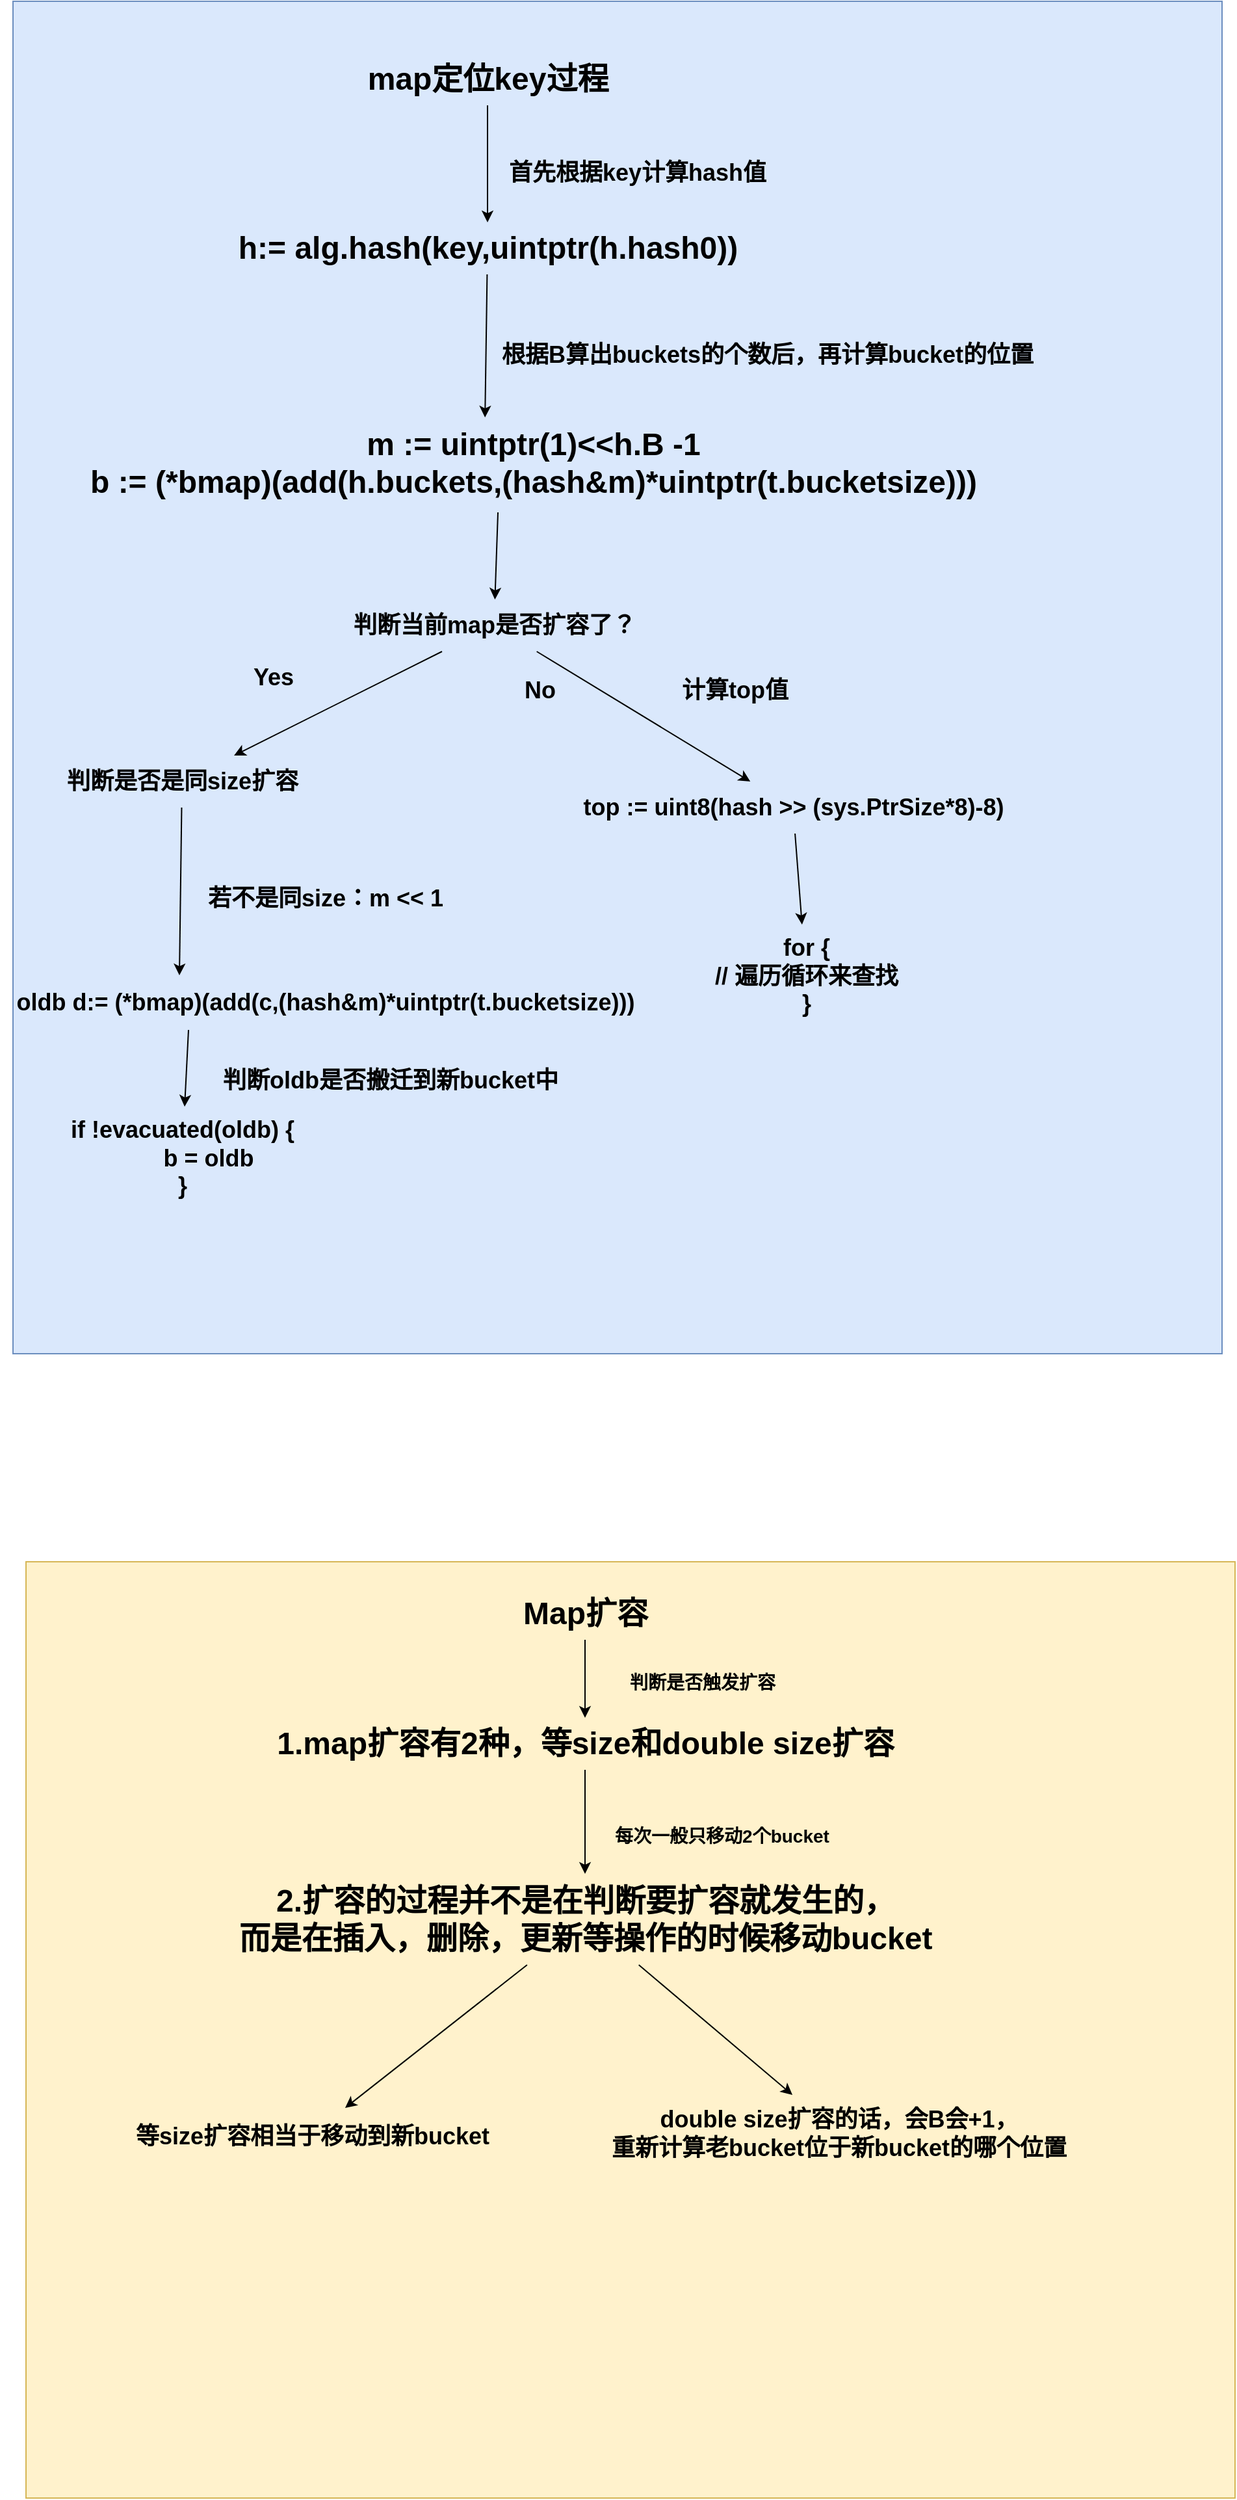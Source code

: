 <mxfile version="20.5.3" type="embed"><diagram name="Page-1" id="LpzNjsjSlAp0MfS5wQbg"><mxGraphModel dx="1806" dy="581" grid="1" gridSize="10" guides="1" tooltips="1" connect="1" arrows="1" fold="1" page="1" pageScale="1" pageWidth="850" pageHeight="1100" math="0" shadow="0"><root><mxCell id="0"/><mxCell id="1" parent="0"/><mxCell id="14" value="" style="rounded=0;whiteSpace=wrap;html=1;fontSize=18;fillColor=#dae8fc;strokeColor=#6c8ebf;" parent="1" vertex="1"><mxGeometry y="10" width="930" height="1040" as="geometry"/></mxCell><mxCell id="8" style="edgeStyle=orthogonalEdgeStyle;rounded=0;orthogonalLoop=1;jettySize=auto;html=1;fontSize=24;" parent="1" source="3" target="7" edge="1"><mxGeometry relative="1" as="geometry"/></mxCell><mxCell id="3" value="&lt;b&gt;&lt;font style=&quot;font-size: 24px;&quot;&gt;map定位key过程&lt;/font&gt;&lt;/b&gt;" style="text;html=1;resizable=0;autosize=1;align=center;verticalAlign=middle;points=[];fillColor=none;strokeColor=none;rounded=0;" parent="1" vertex="1"><mxGeometry x="260" y="50" width="210" height="40" as="geometry"/></mxCell><mxCell id="12" style="rounded=0;orthogonalLoop=1;jettySize=auto;html=1;entryX=0.448;entryY=0;entryDx=0;entryDy=0;entryPerimeter=0;fontSize=24;" parent="1" source="7" target="11" edge="1"><mxGeometry relative="1" as="geometry"/></mxCell><mxCell id="7" value="&lt;b&gt;h:= alg.hash(key,uintptr(h.hash0))&lt;/b&gt;" style="text;html=1;resizable=0;autosize=1;align=center;verticalAlign=middle;points=[];fillColor=none;strokeColor=none;rounded=0;fontSize=24;" parent="1" vertex="1"><mxGeometry x="160" y="180" width="410" height="40" as="geometry"/></mxCell><mxCell id="9" value="&lt;font style=&quot;font-size: 18px;&quot;&gt;&lt;b&gt;首先根据key计算hash值&lt;/b&gt;&lt;/font&gt;" style="text;html=1;resizable=0;autosize=1;align=center;verticalAlign=middle;points=[];fillColor=none;strokeColor=none;rounded=0;fontSize=24;" parent="1" vertex="1"><mxGeometry x="370" y="120" width="220" height="40" as="geometry"/></mxCell><mxCell id="16" style="edgeStyle=none;rounded=0;orthogonalLoop=1;jettySize=auto;html=1;fontSize=18;exitX=0.462;exitY=1.043;exitDx=0;exitDy=0;exitPerimeter=0;" parent="1" source="11" target="15" edge="1"><mxGeometry relative="1" as="geometry"/></mxCell><mxCell id="11" value="&lt;b&gt;m := uintptr(1)&amp;lt;&amp;lt;h.B -1&lt;br&gt;b := (*bmap)(add(h.buckets,(hash&amp;amp;m)*uintptr(t.bucketsize)))&lt;/b&gt;" style="text;html=1;resizable=0;autosize=1;align=center;verticalAlign=middle;points=[];fillColor=none;strokeColor=none;rounded=0;fontSize=24;" parent="1" vertex="1"><mxGeometry x="45" y="330" width="710" height="70" as="geometry"/></mxCell><mxCell id="13" value="&lt;font style=&quot;font-size: 18px;&quot;&gt;&lt;b&gt;根据B算出buckets的个数后，再计算bucket的位置&lt;/b&gt;&lt;/font&gt;" style="text;html=1;resizable=0;autosize=1;align=center;verticalAlign=middle;points=[];fillColor=none;strokeColor=none;rounded=0;fontSize=24;" parent="1" vertex="1"><mxGeometry x="365" y="260" width="430" height="40" as="geometry"/></mxCell><mxCell id="18" style="edgeStyle=none;rounded=0;orthogonalLoop=1;jettySize=auto;html=1;fontSize=18;" parent="1" source="15" target="17" edge="1"><mxGeometry relative="1" as="geometry"/></mxCell><mxCell id="20" style="edgeStyle=none;rounded=0;orthogonalLoop=1;jettySize=auto;html=1;fontSize=18;" parent="1" source="15" target="19" edge="1"><mxGeometry relative="1" as="geometry"/></mxCell><mxCell id="15" value="&lt;b&gt;判断当前map是否扩容了？&lt;/b&gt;" style="text;html=1;resizable=0;autosize=1;align=center;verticalAlign=middle;points=[];fillColor=none;strokeColor=none;rounded=0;fontSize=18;" parent="1" vertex="1"><mxGeometry x="250" y="470" width="240" height="40" as="geometry"/></mxCell><mxCell id="28" style="edgeStyle=none;rounded=0;orthogonalLoop=1;jettySize=auto;html=1;fontSize=18;entryX=0.276;entryY=-0.025;entryDx=0;entryDy=0;entryPerimeter=0;" parent="1" source="17" target="27" edge="1"><mxGeometry relative="1" as="geometry"/></mxCell><mxCell id="17" value="&lt;b&gt;判断是否是同size扩容&lt;/b&gt;" style="text;html=1;resizable=0;autosize=1;align=center;verticalAlign=middle;points=[];fillColor=none;strokeColor=none;rounded=0;fontSize=18;" parent="1" vertex="1"><mxGeometry x="30" y="590" width="200" height="40" as="geometry"/></mxCell><mxCell id="26" style="edgeStyle=none;rounded=0;orthogonalLoop=1;jettySize=auto;html=1;fontSize=18;" parent="1" source="19" target="25" edge="1"><mxGeometry relative="1" as="geometry"/></mxCell><mxCell id="19" value="&lt;b&gt;top := uint8(hash &amp;gt;&amp;gt; (sys.PtrSize*8)-8)&lt;/b&gt;" style="text;html=1;resizable=0;autosize=1;align=center;verticalAlign=middle;points=[];fillColor=none;strokeColor=none;rounded=0;fontSize=18;" parent="1" vertex="1"><mxGeometry x="425" y="610" width="350" height="40" as="geometry"/></mxCell><mxCell id="21" value="&lt;b&gt;Yes&lt;/b&gt;" style="text;html=1;resizable=0;autosize=1;align=center;verticalAlign=middle;points=[];fillColor=none;strokeColor=none;rounded=0;fontSize=18;" parent="1" vertex="1"><mxGeometry x="175" y="510" width="50" height="40" as="geometry"/></mxCell><mxCell id="22" value="&lt;b&gt;No&lt;/b&gt;" style="text;html=1;resizable=0;autosize=1;align=center;verticalAlign=middle;points=[];fillColor=none;strokeColor=none;rounded=0;fontSize=18;" parent="1" vertex="1"><mxGeometry x="380" y="520" width="50" height="40" as="geometry"/></mxCell><mxCell id="23" value="&lt;b&gt;计算top值&lt;/b&gt;" style="text;html=1;resizable=0;autosize=1;align=center;verticalAlign=middle;points=[];fillColor=none;strokeColor=none;rounded=0;fontSize=18;" parent="1" vertex="1"><mxGeometry x="500" y="520" width="110" height="40" as="geometry"/></mxCell><mxCell id="25" value="&lt;b&gt;for {&lt;br&gt;// 遍历循环来查找&lt;br&gt;}&lt;/b&gt;" style="text;html=1;resizable=0;autosize=1;align=center;verticalAlign=middle;points=[];fillColor=none;strokeColor=none;rounded=0;fontSize=18;" parent="1" vertex="1"><mxGeometry x="530" y="720" width="160" height="80" as="geometry"/></mxCell><mxCell id="31" style="edgeStyle=none;rounded=0;orthogonalLoop=1;jettySize=auto;html=1;fontSize=18;exitX=0.29;exitY=1.025;exitDx=0;exitDy=0;exitPerimeter=0;" parent="1" source="27" target="30" edge="1"><mxGeometry relative="1" as="geometry"/></mxCell><mxCell id="27" value="&lt;b&gt;oldb d:= (*bmap)(add(c,(hash&amp;amp;m)*uintptr(t.bucketsize)))&lt;/b&gt;" style="text;html=1;resizable=0;autosize=1;align=center;verticalAlign=middle;points=[];fillColor=none;strokeColor=none;rounded=0;fontSize=18;" parent="1" vertex="1"><mxGeometry x="-10" y="760" width="500" height="40" as="geometry"/></mxCell><mxCell id="29" value="&lt;b&gt;若不是同size：m &amp;lt;&amp;lt; 1&lt;/b&gt;" style="text;html=1;resizable=0;autosize=1;align=center;verticalAlign=middle;points=[];fillColor=none;strokeColor=none;rounded=0;fontSize=18;" parent="1" vertex="1"><mxGeometry x="140" y="680" width="200" height="40" as="geometry"/></mxCell><mxCell id="30" value="&lt;b&gt;if !evacuated(oldb) {&lt;br&gt;&lt;span style=&quot;white-space: pre;&quot;&gt;&#9;&lt;/span&gt;b = oldb&lt;br&gt;}&lt;/b&gt;" style="text;html=1;resizable=0;autosize=1;align=center;verticalAlign=middle;points=[];fillColor=none;strokeColor=none;rounded=0;fontSize=18;" parent="1" vertex="1"><mxGeometry x="30" y="860" width="200" height="80" as="geometry"/></mxCell><mxCell id="32" value="&lt;b&gt;判断oldb是否搬迁到新bucket中&lt;/b&gt;" style="text;html=1;resizable=0;autosize=1;align=center;verticalAlign=middle;points=[];fillColor=none;strokeColor=none;rounded=0;fontSize=18;" parent="1" vertex="1"><mxGeometry x="150" y="820" width="280" height="40" as="geometry"/></mxCell><mxCell id="33" value="" style="rounded=0;whiteSpace=wrap;html=1;fillColor=#fff2cc;strokeColor=#d6b656;" vertex="1" parent="1"><mxGeometry x="10" y="1210" width="930" height="720" as="geometry"/></mxCell><mxCell id="36" style="rounded=0;orthogonalLoop=1;jettySize=auto;html=1;fontSize=24;" edge="1" parent="1" source="34" target="35"><mxGeometry relative="1" as="geometry"/></mxCell><mxCell id="34" value="&lt;b&gt;&lt;font style=&quot;font-size: 24px;&quot;&gt;Map扩容&lt;/font&gt;&lt;/b&gt;" style="text;html=1;resizable=0;autosize=1;align=center;verticalAlign=middle;points=[];fillColor=none;strokeColor=none;rounded=0;" vertex="1" parent="1"><mxGeometry x="380" y="1230" width="120" height="40" as="geometry"/></mxCell><mxCell id="39" style="edgeStyle=none;rounded=0;orthogonalLoop=1;jettySize=auto;html=1;fontSize=18;" edge="1" parent="1" source="35" target="38"><mxGeometry relative="1" as="geometry"/></mxCell><mxCell id="35" value="&lt;b&gt;1.map扩容有2种，等size和double size扩容&lt;/b&gt;" style="text;html=1;resizable=0;autosize=1;align=center;verticalAlign=middle;points=[];fillColor=none;strokeColor=none;rounded=0;fontSize=24;" vertex="1" parent="1"><mxGeometry x="190" y="1330" width="500" height="40" as="geometry"/></mxCell><mxCell id="37" value="&lt;b&gt;&lt;font style=&quot;font-size: 14px;&quot;&gt;判断是否触发扩容&lt;/font&gt;&lt;/b&gt;" style="text;html=1;resizable=0;autosize=1;align=center;verticalAlign=middle;points=[];fillColor=none;strokeColor=none;rounded=0;fontSize=24;" vertex="1" parent="1"><mxGeometry x="460" y="1280" width="140" height="40" as="geometry"/></mxCell><mxCell id="43" style="edgeStyle=none;rounded=0;orthogonalLoop=1;jettySize=auto;html=1;fontSize=18;" edge="1" parent="1" source="38" target="41"><mxGeometry relative="1" as="geometry"/></mxCell><mxCell id="44" style="edgeStyle=none;rounded=0;orthogonalLoop=1;jettySize=auto;html=1;fontSize=18;" edge="1" parent="1" source="38" target="42"><mxGeometry relative="1" as="geometry"/></mxCell><mxCell id="38" value="&lt;b&gt;&lt;font style=&quot;font-size: 24px;&quot;&gt;2.扩容的过程并不是在判断要扩容就发生的，&lt;br&gt;而是在插入，删除，更新等操作的时候移动bucket&lt;/font&gt;&lt;/b&gt;" style="text;html=1;resizable=0;autosize=1;align=center;verticalAlign=middle;points=[];fillColor=none;strokeColor=none;rounded=0;fontSize=14;" vertex="1" parent="1"><mxGeometry x="160" y="1450" width="560" height="70" as="geometry"/></mxCell><mxCell id="40" value="&lt;b&gt;&lt;font style=&quot;font-size: 14px;&quot;&gt;每次一般只移动2个bucket&lt;/font&gt;&lt;/b&gt;" style="text;html=1;resizable=0;autosize=1;align=center;verticalAlign=middle;points=[];fillColor=none;strokeColor=none;rounded=0;fontSize=18;" vertex="1" parent="1"><mxGeometry x="450" y="1400" width="190" height="40" as="geometry"/></mxCell><mxCell id="41" value="&lt;b&gt;&lt;font style=&quot;font-size: 18px;&quot;&gt;等size扩容相当于移动到新bucket&lt;/font&gt;&lt;/b&gt;" style="text;html=1;resizable=0;autosize=1;align=center;verticalAlign=middle;points=[];fillColor=none;strokeColor=none;rounded=0;fontSize=24;" vertex="1" parent="1"><mxGeometry x="80" y="1630" width="300" height="40" as="geometry"/></mxCell><mxCell id="42" value="&lt;b&gt;double size扩容的话，会B会+1，&lt;br&gt;重新计算老bucket位于新bucket的哪个位置&lt;/b&gt;" style="text;html=1;resizable=0;autosize=1;align=center;verticalAlign=middle;points=[];fillColor=none;strokeColor=none;rounded=0;fontSize=18;" vertex="1" parent="1"><mxGeometry x="450" y="1620" width="370" height="60" as="geometry"/></mxCell></root></mxGraphModel></diagram></mxfile>